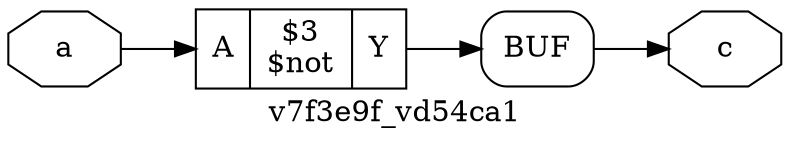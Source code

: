 digraph "v7f3e9f_vd54ca1" {
label="v7f3e9f_vd54ca1";
rankdir="LR";
remincross=true;
n3 [ shape=octagon, label="c", color="black", fontcolor="black" ];
n4 [ shape=octagon, label="a", color="black", fontcolor="black" ];
c7 [ shape=record, label="{{<p5> A}|$3\n$not|{<p6> Y}}" ];
x0 [shape=box, style=rounded, label="BUF"];
c7:p6:e -> x0:w:w [color="black", label=""];
x0:e:e -> n3:w [color="black", label=""];
n4:e -> c7:p5:w [color="black", label=""];
}
digraph "v7f3e9f" {
label="v7f3e9f";
rankdir="LR";
remincross=true;
n2 [ shape=diamond, label="w1", color="black", fontcolor="black" ];
n3 [ shape=diamond, label="w0", color="black", fontcolor="black" ];
n4 [ shape=octagon, label="vcbab45", color="black", fontcolor="black" ];
n5 [ shape=octagon, label="v0e28cb", color="black", fontcolor="black" ];
c8 [ shape=record, label="{{<p6> a}|vd54ca1\nv7f3e9f_vd54ca1|{<p7> c}}" ];
x0 [shape=box, style=rounded, label="BUF"];
x1 [shape=box, style=rounded, label="BUF"];
c8:p7:e -> n2:w [color="black", label=""];
n2:e -> x1:w:w [color="black", label=""];
x0:e:e -> n3:w [color="black", label=""];
n3:e -> c8:p6:w [color="black", label=""];
x1:e:e -> n4:w [color="black", label=""];
n5:e -> x0:w:w [color="black", label=""];
}
digraph "v3f1160_vf4938a" {
label="v3f1160_vf4938a";
rankdir="LR";
remincross=true;
n3 [ shape=octagon, label="c", color="black", fontcolor="black" ];
n4 [ shape=octagon, label="b", color="black", fontcolor="black" ];
n5 [ shape=octagon, label="a", color="black", fontcolor="black" ];
c9 [ shape=record, label="{{<p6> A|<p7> B}|$2\n$or|{<p8> Y}}" ];
x0 [shape=box, style=rounded, label="BUF"];
c9:p8:e -> x0:w:w [color="black", label=""];
x0:e:e -> n3:w [color="black", label=""];
n4:e -> c9:p7:w [color="black", label=""];
n5:e -> c9:p6:w [color="black", label=""];
}
digraph "v3f1160" {
label="v3f1160";
rankdir="LR";
remincross=true;
n2 [ shape=diamond, label="w2", color="black", fontcolor="black" ];
n3 [ shape=diamond, label="w1", color="black", fontcolor="black" ];
n4 [ shape=diamond, label="w0", color="black", fontcolor="black" ];
n5 [ shape=octagon, label="vcbab45", color="black", fontcolor="black" ];
n6 [ shape=octagon, label="v3ca442", color="black", fontcolor="black" ];
n7 [ shape=octagon, label="v0e28cb", color="black", fontcolor="black" ];
c11 [ shape=record, label="{{<p8> a|<p9> b}|vf4938a\nv3f1160_vf4938a|{<p10> c}}" ];
x0 [shape=box, style=rounded, label="BUF"];
x1 [shape=box, style=rounded, label="BUF"];
x2 [shape=box, style=rounded, label="BUF"];
c11:p10:e -> n2:w [color="black", label=""];
n2:e -> x2:w:w [color="black", label=""];
x1:e:e -> n3:w [color="black", label=""];
n3:e -> c11:p9:w [color="black", label=""];
x0:e:e -> n4:w [color="black", label=""];
n4:e -> c11:p8:w [color="black", label=""];
x2:e:e -> n5:w [color="black", label=""];
n6:e -> x1:w:w [color="black", label=""];
n7:e -> x0:w:w [color="black", label=""];
}
digraph "vb8ea79_vf4938a" {
label="vb8ea79_vf4938a";
rankdir="LR";
remincross=true;
n3 [ shape=octagon, label="c", color="black", fontcolor="black" ];
n4 [ shape=octagon, label="b", color="black", fontcolor="black" ];
n5 [ shape=octagon, label="a", color="black", fontcolor="black" ];
c9 [ shape=record, label="{{<p6> A|<p7> B}|$1\n$and|{<p8> Y}}" ];
x0 [shape=box, style=rounded, label="BUF"];
c9:p8:e -> x0:w:w [color="black", label=""];
x0:e:e -> n3:w [color="black", label=""];
n4:e -> c9:p7:w [color="black", label=""];
n5:e -> c9:p6:w [color="black", label=""];
}
digraph "vb8ea79" {
label="vb8ea79";
rankdir="LR";
remincross=true;
n2 [ shape=diamond, label="w2", color="black", fontcolor="black" ];
n3 [ shape=diamond, label="w1", color="black", fontcolor="black" ];
n4 [ shape=diamond, label="w0", color="black", fontcolor="black" ];
n5 [ shape=octagon, label="vcbab45", color="black", fontcolor="black" ];
n6 [ shape=octagon, label="v3ca442", color="black", fontcolor="black" ];
n7 [ shape=octagon, label="v0e28cb", color="black", fontcolor="black" ];
c11 [ shape=record, label="{{<p8> a|<p9> b}|vf4938a\nvb8ea79_vf4938a|{<p10> c}}" ];
x0 [shape=box, style=rounded, label="BUF"];
x1 [shape=box, style=rounded, label="BUF"];
x2 [shape=box, style=rounded, label="BUF"];
c11:p10:e -> n2:w [color="black", label=""];
n2:e -> x2:w:w [color="black", label=""];
x1:e:e -> n3:w [color="black", label=""];
n3:e -> c11:p9:w [color="black", label=""];
x0:e:e -> n4:w [color="black", label=""];
n4:e -> c11:p8:w [color="black", label=""];
x2:e:e -> n5:w [color="black", label=""];
n6:e -> x1:w:w [color="black", label=""];
n7:e -> x0:w:w [color="black", label=""];
}
digraph "main" {
label="main";
rankdir="LR";
remincross=true;
n2 [ shape=diamond, label="w5", color="black", fontcolor="black" ];
n3 [ shape=diamond, label="w4", color="black", fontcolor="black" ];
n4 [ shape=diamond, label="w3", color="black", fontcolor="black" ];
n5 [ shape=diamond, label="w2", color="black", fontcolor="black" ];
n6 [ shape=diamond, label="w1", color="black", fontcolor="black" ];
n7 [ shape=diamond, label="w0", color="black", fontcolor="black" ];
n8 [ shape=octagon, label="vinit", color="black", fontcolor="black" ];
n9 [ shape=octagon, label="v019e5a", color="black", fontcolor="black" ];
n10 [ shape=octagon, label="va18244", color="black", fontcolor="black" ];
n11 [ shape=octagon, label="vc114a5", color="black", fontcolor="black" ];
n12 [ shape=octagon, label="v476ca1", color="black", fontcolor="black" ];
c15 [ shape=record, label="{{<p13> v0e28cb}|v0341db\nv7f3e9f|{<p14> vcbab45}}" ];
c17 [ shape=record, label="{{<p13> v0e28cb|<p16> v3ca442}|vf19fb7\nv3f1160|{<p14> vcbab45}}" ];
c18 [ shape=record, label="{{<p13> v0e28cb|<p16> v3ca442}|v6a98ff\nvb8ea79|{<p14> vcbab45}}" ];
x0 [shape=box, style=rounded, label="BUF"];
x1 [shape=box, style=rounded, label="BUF"];
x2 [shape=box, style=rounded, label="BUF"];
x3 [shape=box, style=rounded, label="BUF"];
v4 [ label="4'0000" ];
x5 [shape=box, style=rounded, label="BUF"];
n10:e -> x2:w:w [color="black", label=""];
n11:e -> x1:w:w [color="black", label=""];
n12:e -> x0:w:w [color="black", label=""];
c17:p14:e -> n2:w [color="black", label=""];
n2:e -> x3:w:w [color="black", label=""];
x2:e:e -> n3:w [color="black", label=""];
n3:e -> c15:p13:w [color="black", label=""];
x1:e:e -> n4:w [color="black", label=""];
n4:e -> c18:p16:w [color="black", label=""];
x0:e:e -> n5:w [color="black", label=""];
n5:e -> c18:p13:w [color="black", label=""];
c15:p14:e -> n6:w [color="black", label=""];
n6:e -> c17:p16:w [color="black", label=""];
c18:p14:e -> n7:w [color="black", label=""];
n7:e -> c17:p13:w [color="black", label=""];
x5:e:e -> n8:w [color="black", style="setlinewidth(3)", label=""];
x3:e:e -> n9:w [color="black", label=""];
v4:e -> x5:w:w [color="black", style="setlinewidth(3)", label=""];
}
